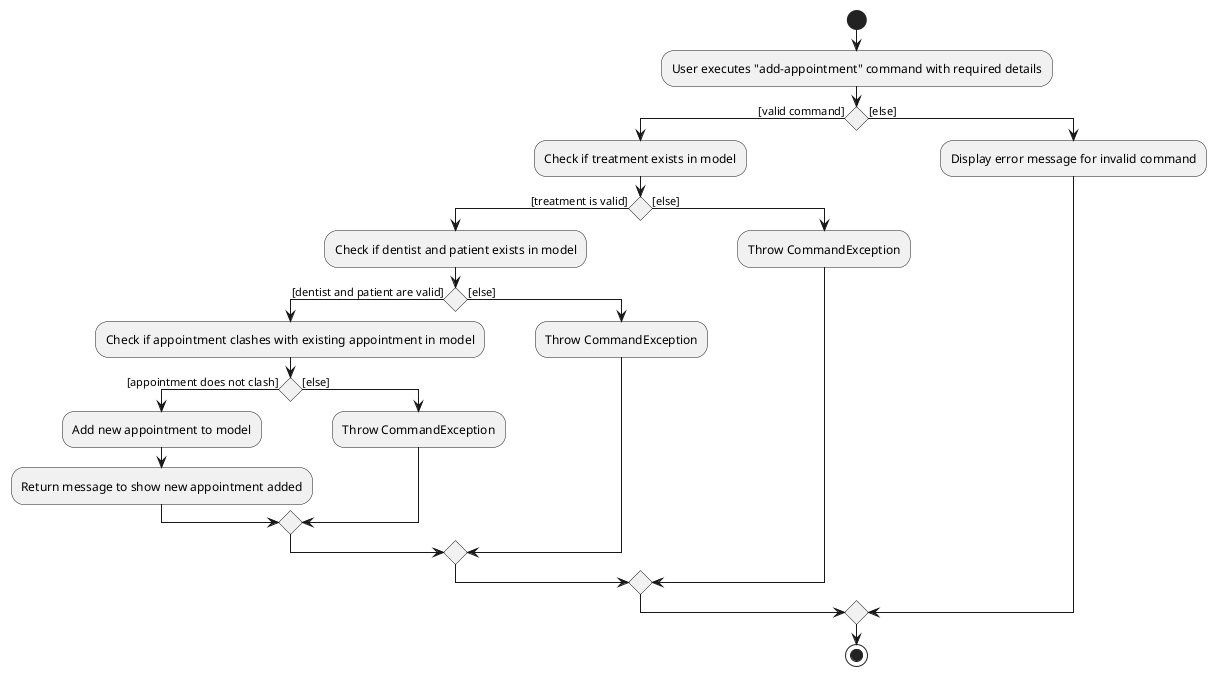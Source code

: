 @startuml
start
:User executes "add-appointment" command with required details;

if () then ([valid command])
  :Check if treatment exists in model;

    if () then ([treatment is valid])
      :Check if dentist and patient exists in model;

      if () then ([dentist and patient are valid])
        :Check if appointment clashes with existing appointment in model;
            if () then ([appointment does not clash])
                :Add new appointment to model;
                :Return message to show new appointment added;
            else ([else])
                :Throw CommandException;
            endif

      else ([else])
        :Throw CommandException;
     endif

    else ([else])
      :Throw CommandException;
    endif

else ([else])
    :Display error message for invalid command;
endif

stop
@enduml
